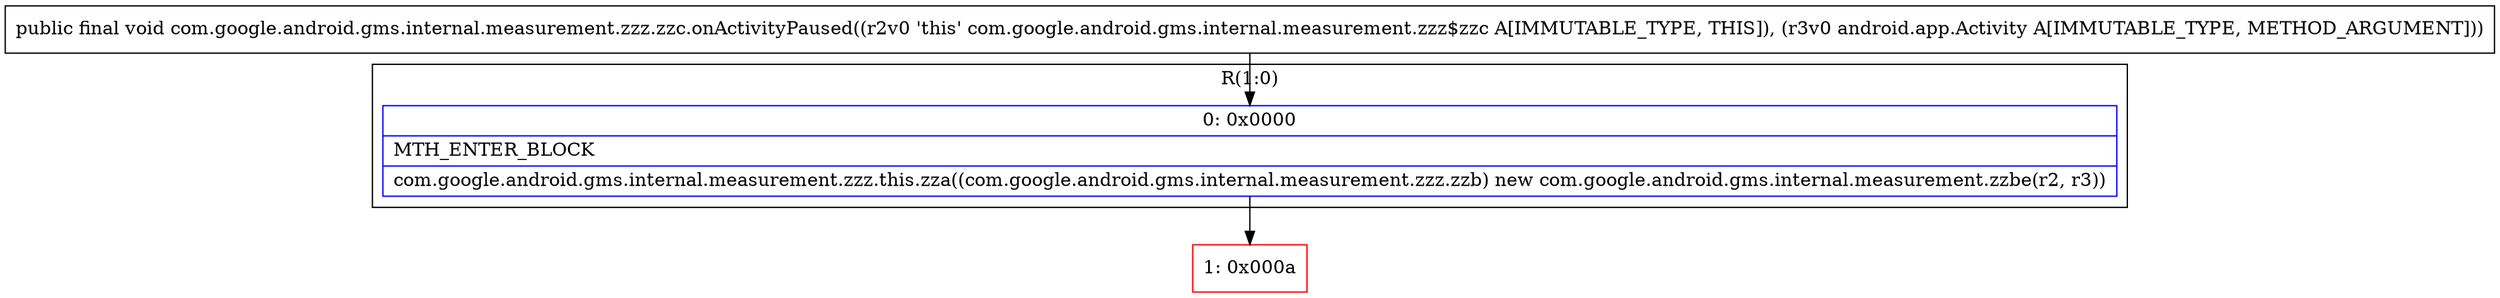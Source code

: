 digraph "CFG forcom.google.android.gms.internal.measurement.zzz.zzc.onActivityPaused(Landroid\/app\/Activity;)V" {
subgraph cluster_Region_933921911 {
label = "R(1:0)";
node [shape=record,color=blue];
Node_0 [shape=record,label="{0\:\ 0x0000|MTH_ENTER_BLOCK\l|com.google.android.gms.internal.measurement.zzz.this.zza((com.google.android.gms.internal.measurement.zzz.zzb) new com.google.android.gms.internal.measurement.zzbe(r2, r3))\l}"];
}
Node_1 [shape=record,color=red,label="{1\:\ 0x000a}"];
MethodNode[shape=record,label="{public final void com.google.android.gms.internal.measurement.zzz.zzc.onActivityPaused((r2v0 'this' com.google.android.gms.internal.measurement.zzz$zzc A[IMMUTABLE_TYPE, THIS]), (r3v0 android.app.Activity A[IMMUTABLE_TYPE, METHOD_ARGUMENT])) }"];
MethodNode -> Node_0;
Node_0 -> Node_1;
}

